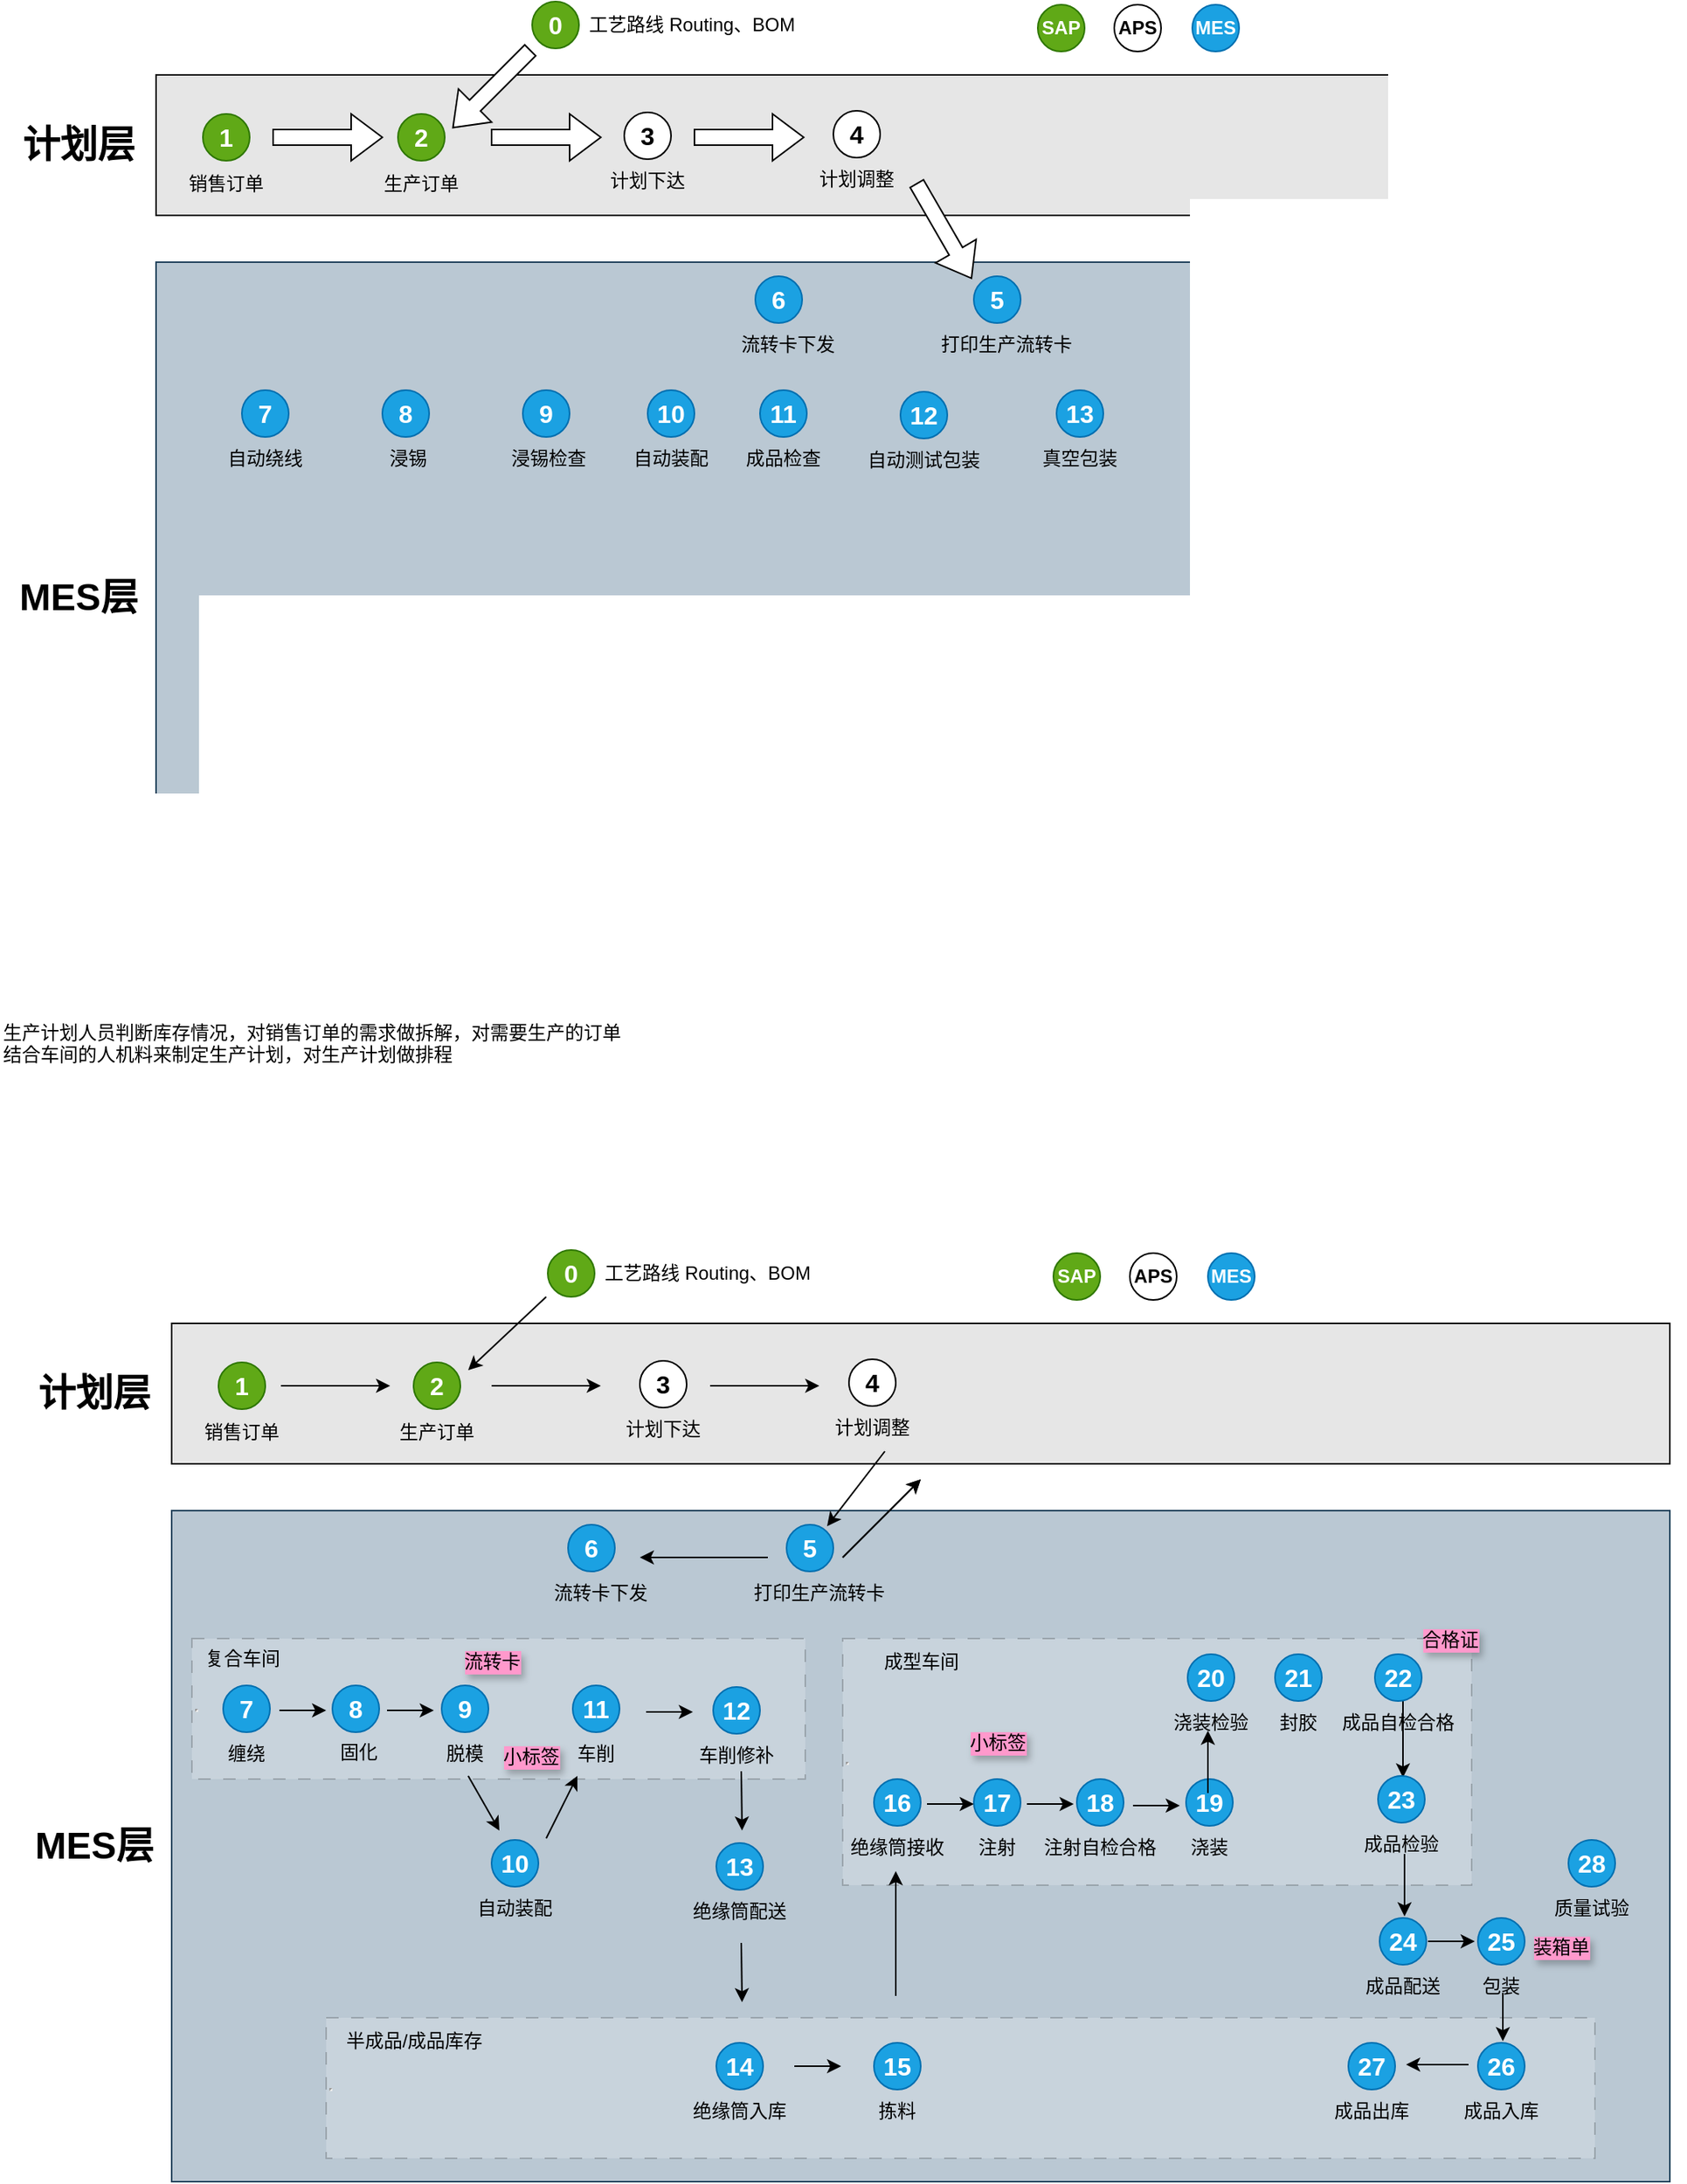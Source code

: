 <mxfile version="26.0.11">
  <diagram name="Page-1" id="ucZ1X2E32KYZGAjHwvgK">
    <mxGraphModel dx="1379" dy="825" grid="1" gridSize="10" guides="1" tooltips="1" connect="1" arrows="1" fold="1" page="1" pageScale="1" pageWidth="1200" pageHeight="1920" math="0" shadow="0">
      <root>
        <mxCell id="0" />
        <mxCell id="1" parent="0" />
        <mxCell id="m7emvCVi8ajdkUQvUYZP-116" value="" style="rounded=0;whiteSpace=wrap;html=1;fillColor=#bac8d3;strokeColor=#23445d;" vertex="1" parent="1">
          <mxGeometry x="120" y="990" width="960" height="430" as="geometry" />
        </mxCell>
        <mxCell id="m7emvCVi8ajdkUQvUYZP-221" value="&lt;hr&gt;" style="rounded=0;whiteSpace=wrap;html=1;dashed=1;opacity=20;align=left;dashPattern=8 8;" vertex="1" parent="1">
          <mxGeometry x="219" y="1315" width="813" height="90" as="geometry" />
        </mxCell>
        <mxCell id="m7emvCVi8ajdkUQvUYZP-216" value="&lt;hr&gt;" style="rounded=0;whiteSpace=wrap;html=1;dashed=1;opacity=20;align=left;dashPattern=8 8;" vertex="1" parent="1">
          <mxGeometry x="550" y="1072" width="403" height="158" as="geometry" />
        </mxCell>
        <mxCell id="m7emvCVi8ajdkUQvUYZP-212" value="&lt;hr&gt;" style="rounded=0;whiteSpace=wrap;html=1;dashed=1;opacity=20;align=left;dashPattern=8 8;" vertex="1" parent="1">
          <mxGeometry x="133" y="1072" width="393" height="90" as="geometry" />
        </mxCell>
        <mxCell id="m7emvCVi8ajdkUQvUYZP-5" value="" style="rounded=0;whiteSpace=wrap;html=1;fillColor=#E6E6E6;" vertex="1" parent="1">
          <mxGeometry x="110" y="70" width="850" height="90" as="geometry" />
        </mxCell>
        <mxCell id="m7emvCVi8ajdkUQvUYZP-7" value="计划层" style="text;strokeColor=none;fillColor=none;html=1;fontSize=24;fontStyle=1;verticalAlign=middle;align=center;" vertex="1" parent="1">
          <mxGeometry x="10" y="95" width="100" height="40" as="geometry" />
        </mxCell>
        <mxCell id="m7emvCVi8ajdkUQvUYZP-14" value="" style="html=1;shadow=0;dashed=0;align=center;verticalAlign=middle;shape=mxgraph.arrows2.arrow;dy=0.67;dx=20;notch=0;" vertex="1" parent="1">
          <mxGeometry x="185" y="95" width="70" height="30" as="geometry" />
        </mxCell>
        <mxCell id="m7emvCVi8ajdkUQvUYZP-16" value="" style="group" vertex="1" connectable="0" parent="1">
          <mxGeometry x="125" y="95" width="60" height="60" as="geometry" />
        </mxCell>
        <mxCell id="m7emvCVi8ajdkUQvUYZP-9" value="1" style="ellipse;whiteSpace=wrap;html=1;aspect=fixed;rotation=0;strokeColor=#2D7600;gradientDirection=east;fillColor=#60a917;rounded=0;pointerEvents=0;fontFamily=Helvetica;fontSize=16;spacingTop=4;spacingBottom=4;spacingLeft=4;spacingRight=4;points=[];fontStyle=1;snapToPoint=0;fontColor=#ffffff;" vertex="1" parent="m7emvCVi8ajdkUQvUYZP-16">
          <mxGeometry x="15" width="30" height="30" as="geometry" />
        </mxCell>
        <mxCell id="m7emvCVi8ajdkUQvUYZP-15" value="销售订单" style="text;html=1;align=center;verticalAlign=middle;whiteSpace=wrap;rounded=0;" vertex="1" parent="m7emvCVi8ajdkUQvUYZP-16">
          <mxGeometry y="30" width="60" height="30" as="geometry" />
        </mxCell>
        <mxCell id="m7emvCVi8ajdkUQvUYZP-17" value="" style="group" vertex="1" connectable="0" parent="1">
          <mxGeometry x="250" y="95" width="60" height="60" as="geometry" />
        </mxCell>
        <mxCell id="m7emvCVi8ajdkUQvUYZP-18" value="2" style="ellipse;whiteSpace=wrap;html=1;aspect=fixed;rotation=0;strokeColor=#2D7600;gradientDirection=east;fillColor=#60a917;rounded=0;pointerEvents=0;fontFamily=Helvetica;fontSize=16;spacingTop=4;spacingBottom=4;spacingLeft=4;spacingRight=4;points=[];fontStyle=1;snapToPoint=0;fontColor=#ffffff;" vertex="1" parent="m7emvCVi8ajdkUQvUYZP-17">
          <mxGeometry x="15" width="30" height="30" as="geometry" />
        </mxCell>
        <mxCell id="m7emvCVi8ajdkUQvUYZP-19" value="生产订单" style="text;html=1;align=center;verticalAlign=middle;whiteSpace=wrap;rounded=0;" vertex="1" parent="m7emvCVi8ajdkUQvUYZP-17">
          <mxGeometry y="30" width="60" height="30" as="geometry" />
        </mxCell>
        <mxCell id="m7emvCVi8ajdkUQvUYZP-21" value="" style="group" vertex="1" connectable="0" parent="1">
          <mxGeometry x="336" y="23" width="190" height="60" as="geometry" />
        </mxCell>
        <mxCell id="m7emvCVi8ajdkUQvUYZP-22" value="0" style="ellipse;whiteSpace=wrap;html=1;aspect=fixed;rotation=0;strokeColor=#2D7600;gradientDirection=east;fillColor=#60a917;rounded=0;pointerEvents=0;fontFamily=Helvetica;fontSize=16;spacingTop=4;spacingBottom=4;spacingLeft=4;spacingRight=4;points=[];fontStyle=1;snapToPoint=0;fontColor=#ffffff;" vertex="1" parent="m7emvCVi8ajdkUQvUYZP-21">
          <mxGeometry x="15" width="30" height="30" as="geometry" />
        </mxCell>
        <mxCell id="m7emvCVi8ajdkUQvUYZP-23" value="工艺路线&amp;nbsp;Routing、BOM" style="text;html=1;align=center;verticalAlign=middle;whiteSpace=wrap;rounded=0;" vertex="1" parent="m7emvCVi8ajdkUQvUYZP-21">
          <mxGeometry x="45" width="145" height="30" as="geometry" />
        </mxCell>
        <mxCell id="m7emvCVi8ajdkUQvUYZP-24" value="" style="html=1;shadow=0;dashed=0;align=center;verticalAlign=middle;shape=mxgraph.arrows2.arrow;dy=0.67;dx=20;notch=0;rotation=-225;" vertex="1" parent="1">
          <mxGeometry x="290" y="64" width="70" height="30" as="geometry" />
        </mxCell>
        <mxCell id="m7emvCVi8ajdkUQvUYZP-25" value="" style="html=1;shadow=0;dashed=0;align=center;verticalAlign=middle;shape=mxgraph.arrows2.arrow;dy=0.67;dx=20;notch=0;" vertex="1" parent="1">
          <mxGeometry x="325" y="95" width="70" height="30" as="geometry" />
        </mxCell>
        <mxCell id="m7emvCVi8ajdkUQvUYZP-30" value="SAP" style="ellipse;whiteSpace=wrap;html=1;aspect=fixed;rotation=0;strokeColor=#2D7600;gradientDirection=east;fillColor=#60a917;rounded=0;pointerEvents=0;fontFamily=Helvetica;fontSize=12;spacingTop=4;spacingBottom=4;spacingLeft=4;spacingRight=4;points=[];fontStyle=1;snapToPoint=0;fontColor=#ffffff;" vertex="1" parent="1">
          <mxGeometry x="675" y="25" width="30" height="30" as="geometry" />
        </mxCell>
        <mxCell id="m7emvCVi8ajdkUQvUYZP-33" value="" style="html=1;shadow=0;dashed=0;align=center;verticalAlign=middle;shape=mxgraph.arrows2.arrow;dy=0.67;dx=20;notch=0;" vertex="1" parent="1">
          <mxGeometry x="455" y="95" width="70" height="30" as="geometry" />
        </mxCell>
        <mxCell id="m7emvCVi8ajdkUQvUYZP-36" value="" style="group" vertex="1" connectable="0" parent="1">
          <mxGeometry x="395" y="93" width="62" height="60" as="geometry" />
        </mxCell>
        <mxCell id="m7emvCVi8ajdkUQvUYZP-26" value="" style="group" vertex="1" connectable="0" parent="m7emvCVi8ajdkUQvUYZP-36">
          <mxGeometry width="62" height="60" as="geometry" />
        </mxCell>
        <mxCell id="m7emvCVi8ajdkUQvUYZP-28" value="计划下达" style="text;html=1;align=center;verticalAlign=middle;whiteSpace=wrap;rounded=0;" vertex="1" parent="m7emvCVi8ajdkUQvUYZP-26">
          <mxGeometry y="30" width="60" height="30" as="geometry" />
        </mxCell>
        <mxCell id="m7emvCVi8ajdkUQvUYZP-27" value="3" style="ellipse;whiteSpace=wrap;html=1;aspect=fixed;rotation=0;gradientDirection=east;rounded=0;pointerEvents=0;fontFamily=Helvetica;fontSize=16;spacingTop=4;spacingBottom=4;spacingLeft=4;spacingRight=4;points=[];fontStyle=1;snapToPoint=0;" vertex="1" parent="m7emvCVi8ajdkUQvUYZP-36">
          <mxGeometry x="15" y="1" width="30" height="30" as="geometry" />
        </mxCell>
        <mxCell id="m7emvCVi8ajdkUQvUYZP-37" value="" style="group" vertex="1" connectable="0" parent="1">
          <mxGeometry x="529" y="92" width="62" height="60" as="geometry" />
        </mxCell>
        <mxCell id="m7emvCVi8ajdkUQvUYZP-38" value="" style="group" vertex="1" connectable="0" parent="m7emvCVi8ajdkUQvUYZP-37">
          <mxGeometry width="62" height="60" as="geometry" />
        </mxCell>
        <mxCell id="m7emvCVi8ajdkUQvUYZP-39" value="计划调整" style="text;html=1;align=center;verticalAlign=middle;whiteSpace=wrap;rounded=0;" vertex="1" parent="m7emvCVi8ajdkUQvUYZP-38">
          <mxGeometry y="30" width="60" height="30" as="geometry" />
        </mxCell>
        <mxCell id="m7emvCVi8ajdkUQvUYZP-40" value="4" style="ellipse;whiteSpace=wrap;html=1;aspect=fixed;rotation=0;gradientDirection=east;rounded=0;pointerEvents=0;fontFamily=Helvetica;fontSize=16;spacingTop=4;spacingBottom=4;spacingLeft=4;spacingRight=4;points=[];fontStyle=1;snapToPoint=0;" vertex="1" parent="m7emvCVi8ajdkUQvUYZP-37">
          <mxGeometry x="15" y="1" width="30" height="30" as="geometry" />
        </mxCell>
        <mxCell id="m7emvCVi8ajdkUQvUYZP-41" value="APS" style="ellipse;whiteSpace=wrap;html=1;aspect=fixed;rotation=0;gradientDirection=east;rounded=0;pointerEvents=0;fontFamily=Helvetica;fontSize=12;spacingTop=4;spacingBottom=4;spacingLeft=4;spacingRight=4;points=[];fontStyle=1;snapToPoint=0;" vertex="1" parent="1">
          <mxGeometry x="724" y="25" width="30" height="30" as="geometry" />
        </mxCell>
        <mxCell id="m7emvCVi8ajdkUQvUYZP-42" value="" style="rounded=0;whiteSpace=wrap;html=1;fillColor=#bac8d3;strokeColor=#23445d;" vertex="1" parent="1">
          <mxGeometry x="110" y="190" width="850" height="430" as="geometry" />
        </mxCell>
        <mxCell id="m7emvCVi8ajdkUQvUYZP-43" value="MES层" style="text;strokeColor=none;fillColor=none;html=1;fontSize=24;fontStyle=1;verticalAlign=middle;align=center;" vertex="1" parent="1">
          <mxGeometry x="10" y="385" width="100" height="40" as="geometry" />
        </mxCell>
        <mxCell id="m7emvCVi8ajdkUQvUYZP-44" value="" style="group" vertex="1" connectable="0" parent="1">
          <mxGeometry x="619" y="198" width="90" height="60" as="geometry" />
        </mxCell>
        <mxCell id="m7emvCVi8ajdkUQvUYZP-45" value="" style="group" vertex="1" connectable="0" parent="m7emvCVi8ajdkUQvUYZP-44">
          <mxGeometry width="90" height="60" as="geometry" />
        </mxCell>
        <mxCell id="m7emvCVi8ajdkUQvUYZP-46" value="打印生产流转卡" style="text;html=1;align=center;verticalAlign=middle;whiteSpace=wrap;rounded=0;" vertex="1" parent="m7emvCVi8ajdkUQvUYZP-45">
          <mxGeometry x="-9" y="30" width="90" height="30" as="geometry" />
        </mxCell>
        <mxCell id="m7emvCVi8ajdkUQvUYZP-47" value="5" style="ellipse;whiteSpace=wrap;html=1;aspect=fixed;rotation=0;gradientDirection=east;rounded=0;pointerEvents=0;fontFamily=Helvetica;fontSize=16;spacingTop=4;spacingBottom=4;spacingLeft=4;spacingRight=4;points=[];fontStyle=1;snapToPoint=0;fillColor=#1ba1e2;fontColor=#ffffff;strokeColor=#006EAF;" vertex="1" parent="m7emvCVi8ajdkUQvUYZP-44">
          <mxGeometry x="15" y="1" width="30" height="30" as="geometry" />
        </mxCell>
        <mxCell id="m7emvCVi8ajdkUQvUYZP-48" value="MES" style="ellipse;whiteSpace=wrap;html=1;aspect=fixed;rotation=0;gradientDirection=east;rounded=0;pointerEvents=0;fontFamily=Helvetica;fontSize=12;spacingTop=4;spacingBottom=4;spacingLeft=4;spacingRight=4;points=[];fontStyle=1;snapToPoint=0;fillColor=#1ba1e2;fontColor=#ffffff;strokeColor=#006EAF;" vertex="1" parent="1">
          <mxGeometry x="774" y="25" width="30" height="30" as="geometry" />
        </mxCell>
        <mxCell id="m7emvCVi8ajdkUQvUYZP-49" value="" style="html=1;shadow=0;dashed=0;align=center;verticalAlign=middle;shape=mxgraph.arrows2.arrow;dy=0.67;dx=20;notch=0;rotation=60;" vertex="1" parent="1">
          <mxGeometry x="580" y="155" width="70" height="30" as="geometry" />
        </mxCell>
        <mxCell id="m7emvCVi8ajdkUQvUYZP-53" value="生产计划人员判断库存情况，对销售订单的需求做拆解，对需要生产的订单&#xa;结合车间的人机料来制定生产计划，对生产计划做排程" style="text;whiteSpace=wrap;" vertex="1" parent="1">
          <mxGeometry x="10" y="670" width="430" height="40" as="geometry" />
        </mxCell>
        <mxCell id="m7emvCVi8ajdkUQvUYZP-54" value="" style="group" vertex="1" connectable="0" parent="1">
          <mxGeometry x="479" y="198" width="90" height="60" as="geometry" />
        </mxCell>
        <mxCell id="m7emvCVi8ajdkUQvUYZP-55" value="" style="group" vertex="1" connectable="0" parent="m7emvCVi8ajdkUQvUYZP-54">
          <mxGeometry width="90" height="60" as="geometry" />
        </mxCell>
        <mxCell id="m7emvCVi8ajdkUQvUYZP-56" value="流转卡下发" style="text;html=1;align=center;verticalAlign=middle;whiteSpace=wrap;rounded=0;" vertex="1" parent="m7emvCVi8ajdkUQvUYZP-55">
          <mxGeometry x="-9" y="30" width="90" height="30" as="geometry" />
        </mxCell>
        <mxCell id="m7emvCVi8ajdkUQvUYZP-57" value="6" style="ellipse;whiteSpace=wrap;html=1;aspect=fixed;rotation=0;gradientDirection=east;rounded=0;pointerEvents=0;fontFamily=Helvetica;fontSize=16;spacingTop=4;spacingBottom=4;spacingLeft=4;spacingRight=4;points=[];fontStyle=1;snapToPoint=0;fillColor=#1ba1e2;fontColor=#ffffff;strokeColor=#006EAF;" vertex="1" parent="m7emvCVi8ajdkUQvUYZP-54">
          <mxGeometry x="15" y="1" width="30" height="30" as="geometry" />
        </mxCell>
        <mxCell id="m7emvCVi8ajdkUQvUYZP-63" value="" style="group" vertex="1" connectable="0" parent="1">
          <mxGeometry x="150" y="271" width="90" height="60" as="geometry" />
        </mxCell>
        <mxCell id="m7emvCVi8ajdkUQvUYZP-64" value="" style="group" vertex="1" connectable="0" parent="m7emvCVi8ajdkUQvUYZP-63">
          <mxGeometry width="90" height="60" as="geometry" />
        </mxCell>
        <mxCell id="m7emvCVi8ajdkUQvUYZP-65" value="自动绕线" style="text;html=1;align=center;verticalAlign=middle;whiteSpace=wrap;rounded=0;" vertex="1" parent="m7emvCVi8ajdkUQvUYZP-64">
          <mxGeometry x="-15" y="30" width="90" height="30" as="geometry" />
        </mxCell>
        <mxCell id="m7emvCVi8ajdkUQvUYZP-66" value="7" style="ellipse;whiteSpace=wrap;html=1;aspect=fixed;rotation=0;gradientDirection=east;rounded=0;pointerEvents=0;fontFamily=Helvetica;fontSize=16;spacingTop=4;spacingBottom=4;spacingLeft=4;spacingRight=4;points=[];fontStyle=1;snapToPoint=0;fillColor=#1ba1e2;fontColor=#ffffff;strokeColor=#006EAF;" vertex="1" parent="m7emvCVi8ajdkUQvUYZP-63">
          <mxGeometry x="15" y="1" width="30" height="30" as="geometry" />
        </mxCell>
        <mxCell id="m7emvCVi8ajdkUQvUYZP-67" value="" style="group" vertex="1" connectable="0" parent="1">
          <mxGeometry x="240" y="271" width="90" height="60" as="geometry" />
        </mxCell>
        <mxCell id="m7emvCVi8ajdkUQvUYZP-68" value="" style="group" vertex="1" connectable="0" parent="m7emvCVi8ajdkUQvUYZP-67">
          <mxGeometry width="90" height="60" as="geometry" />
        </mxCell>
        <mxCell id="m7emvCVi8ajdkUQvUYZP-69" value="&amp;nbsp;浸锡" style="text;html=1;align=center;verticalAlign=middle;whiteSpace=wrap;rounded=0;" vertex="1" parent="m7emvCVi8ajdkUQvUYZP-68">
          <mxGeometry x="-15" y="30" width="90" height="30" as="geometry" />
        </mxCell>
        <mxCell id="m7emvCVi8ajdkUQvUYZP-70" value="8" style="ellipse;whiteSpace=wrap;html=1;aspect=fixed;rotation=0;gradientDirection=east;rounded=0;pointerEvents=0;fontFamily=Helvetica;fontSize=16;spacingTop=4;spacingBottom=4;spacingLeft=4;spacingRight=4;points=[];fontStyle=1;snapToPoint=0;fillColor=#1ba1e2;fontColor=#ffffff;strokeColor=#006EAF;" vertex="1" parent="m7emvCVi8ajdkUQvUYZP-67">
          <mxGeometry x="15" y="1" width="30" height="30" as="geometry" />
        </mxCell>
        <mxCell id="m7emvCVi8ajdkUQvUYZP-71" value="" style="group" vertex="1" connectable="0" parent="1">
          <mxGeometry x="330" y="271" width="90" height="60" as="geometry" />
        </mxCell>
        <mxCell id="m7emvCVi8ajdkUQvUYZP-72" value="" style="group" vertex="1" connectable="0" parent="m7emvCVi8ajdkUQvUYZP-71">
          <mxGeometry width="90" height="60" as="geometry" />
        </mxCell>
        <mxCell id="m7emvCVi8ajdkUQvUYZP-73" value="&amp;nbsp;浸锡检查" style="text;html=1;align=center;verticalAlign=middle;whiteSpace=wrap;rounded=0;" vertex="1" parent="m7emvCVi8ajdkUQvUYZP-72">
          <mxGeometry x="-15" y="30" width="90" height="30" as="geometry" />
        </mxCell>
        <mxCell id="m7emvCVi8ajdkUQvUYZP-74" value="9" style="ellipse;whiteSpace=wrap;html=1;aspect=fixed;rotation=0;gradientDirection=east;rounded=0;pointerEvents=0;fontFamily=Helvetica;fontSize=16;spacingTop=4;spacingBottom=4;spacingLeft=4;spacingRight=4;points=[];fontStyle=1;snapToPoint=0;fillColor=#1ba1e2;fontColor=#ffffff;strokeColor=#006EAF;" vertex="1" parent="m7emvCVi8ajdkUQvUYZP-71">
          <mxGeometry x="15" y="1" width="30" height="30" as="geometry" />
        </mxCell>
        <mxCell id="m7emvCVi8ajdkUQvUYZP-75" value="" style="group" vertex="1" connectable="0" parent="1">
          <mxGeometry x="410" y="271" width="90" height="60" as="geometry" />
        </mxCell>
        <mxCell id="m7emvCVi8ajdkUQvUYZP-76" value="" style="group" vertex="1" connectable="0" parent="m7emvCVi8ajdkUQvUYZP-75">
          <mxGeometry width="90" height="60" as="geometry" />
        </mxCell>
        <mxCell id="m7emvCVi8ajdkUQvUYZP-77" value="自动装配" style="text;html=1;align=center;verticalAlign=middle;whiteSpace=wrap;rounded=0;" vertex="1" parent="m7emvCVi8ajdkUQvUYZP-76">
          <mxGeometry x="-15" y="30" width="90" height="30" as="geometry" />
        </mxCell>
        <mxCell id="m7emvCVi8ajdkUQvUYZP-78" value="10" style="ellipse;whiteSpace=wrap;html=1;aspect=fixed;rotation=0;gradientDirection=east;rounded=0;pointerEvents=0;fontFamily=Helvetica;fontSize=16;spacingTop=4;spacingBottom=4;spacingLeft=4;spacingRight=4;points=[];fontStyle=1;snapToPoint=0;fillColor=#1ba1e2;fontColor=#ffffff;strokeColor=#006EAF;" vertex="1" parent="m7emvCVi8ajdkUQvUYZP-75">
          <mxGeometry x="15" y="1" width="30" height="30" as="geometry" />
        </mxCell>
        <mxCell id="m7emvCVi8ajdkUQvUYZP-79" value="" style="group" vertex="1" connectable="0" parent="1">
          <mxGeometry x="482" y="271" width="90" height="60" as="geometry" />
        </mxCell>
        <mxCell id="m7emvCVi8ajdkUQvUYZP-80" value="" style="group" vertex="1" connectable="0" parent="m7emvCVi8ajdkUQvUYZP-79">
          <mxGeometry width="90" height="60" as="geometry" />
        </mxCell>
        <mxCell id="m7emvCVi8ajdkUQvUYZP-81" value="成品检查" style="text;html=1;align=center;verticalAlign=middle;whiteSpace=wrap;rounded=0;" vertex="1" parent="m7emvCVi8ajdkUQvUYZP-80">
          <mxGeometry x="-15" y="30" width="90" height="30" as="geometry" />
        </mxCell>
        <mxCell id="m7emvCVi8ajdkUQvUYZP-82" value="11" style="ellipse;whiteSpace=wrap;html=1;aspect=fixed;rotation=0;gradientDirection=east;rounded=0;pointerEvents=0;fontFamily=Helvetica;fontSize=16;spacingTop=4;spacingBottom=4;spacingLeft=4;spacingRight=4;points=[];fontStyle=1;snapToPoint=0;fillColor=#1ba1e2;fontColor=#ffffff;strokeColor=#006EAF;" vertex="1" parent="m7emvCVi8ajdkUQvUYZP-79">
          <mxGeometry x="15" y="1" width="30" height="30" as="geometry" />
        </mxCell>
        <mxCell id="m7emvCVi8ajdkUQvUYZP-83" value="" style="group" vertex="1" connectable="0" parent="1">
          <mxGeometry x="572" y="272" width="90" height="60" as="geometry" />
        </mxCell>
        <mxCell id="m7emvCVi8ajdkUQvUYZP-84" value="" style="group" vertex="1" connectable="0" parent="m7emvCVi8ajdkUQvUYZP-83">
          <mxGeometry width="90" height="60" as="geometry" />
        </mxCell>
        <mxCell id="m7emvCVi8ajdkUQvUYZP-85" value="自动测试包装" style="text;html=1;align=center;verticalAlign=middle;whiteSpace=wrap;rounded=0;" vertex="1" parent="m7emvCVi8ajdkUQvUYZP-84">
          <mxGeometry x="-15" y="30" width="90" height="30" as="geometry" />
        </mxCell>
        <mxCell id="m7emvCVi8ajdkUQvUYZP-86" value="12" style="ellipse;whiteSpace=wrap;html=1;aspect=fixed;rotation=0;gradientDirection=east;rounded=0;pointerEvents=0;fontFamily=Helvetica;fontSize=16;spacingTop=4;spacingBottom=4;spacingLeft=4;spacingRight=4;points=[];fontStyle=1;snapToPoint=0;fillColor=#1ba1e2;fontColor=#ffffff;strokeColor=#006EAF;" vertex="1" parent="m7emvCVi8ajdkUQvUYZP-83">
          <mxGeometry x="15" y="1" width="30" height="30" as="geometry" />
        </mxCell>
        <mxCell id="m7emvCVi8ajdkUQvUYZP-87" value="" style="group" vertex="1" connectable="0" parent="1">
          <mxGeometry x="672" y="271" width="90" height="60" as="geometry" />
        </mxCell>
        <mxCell id="m7emvCVi8ajdkUQvUYZP-88" value="" style="group" vertex="1" connectable="0" parent="m7emvCVi8ajdkUQvUYZP-87">
          <mxGeometry width="90" height="60" as="geometry" />
        </mxCell>
        <mxCell id="m7emvCVi8ajdkUQvUYZP-89" value="真空包装" style="text;html=1;align=center;verticalAlign=middle;whiteSpace=wrap;rounded=0;" vertex="1" parent="m7emvCVi8ajdkUQvUYZP-88">
          <mxGeometry x="-15" y="30" width="90" height="30" as="geometry" />
        </mxCell>
        <mxCell id="m7emvCVi8ajdkUQvUYZP-90" value="13" style="ellipse;whiteSpace=wrap;html=1;aspect=fixed;rotation=0;gradientDirection=east;rounded=0;pointerEvents=0;fontFamily=Helvetica;fontSize=16;spacingTop=4;spacingBottom=4;spacingLeft=4;spacingRight=4;points=[];fontStyle=1;snapToPoint=0;fillColor=#1ba1e2;fontColor=#ffffff;strokeColor=#006EAF;" vertex="1" parent="m7emvCVi8ajdkUQvUYZP-87">
          <mxGeometry x="15" y="1" width="30" height="30" as="geometry" />
        </mxCell>
        <mxCell id="m7emvCVi8ajdkUQvUYZP-91" value="" style="rounded=0;whiteSpace=wrap;html=1;fillColor=#E6E6E6;" vertex="1" parent="1">
          <mxGeometry x="120" y="870" width="960" height="90" as="geometry" />
        </mxCell>
        <mxCell id="m7emvCVi8ajdkUQvUYZP-92" value="计划层" style="text;strokeColor=none;fillColor=none;html=1;fontSize=24;fontStyle=1;verticalAlign=middle;align=center;" vertex="1" parent="1">
          <mxGeometry x="20" y="895" width="100" height="40" as="geometry" />
        </mxCell>
        <mxCell id="m7emvCVi8ajdkUQvUYZP-94" value="" style="group" vertex="1" connectable="0" parent="1">
          <mxGeometry x="135" y="895" width="60" height="60" as="geometry" />
        </mxCell>
        <mxCell id="m7emvCVi8ajdkUQvUYZP-95" value="1" style="ellipse;whiteSpace=wrap;html=1;aspect=fixed;rotation=0;strokeColor=#2D7600;gradientDirection=east;fillColor=#60a917;rounded=0;pointerEvents=0;fontFamily=Helvetica;fontSize=16;spacingTop=4;spacingBottom=4;spacingLeft=4;spacingRight=4;points=[];fontStyle=1;snapToPoint=0;fontColor=#ffffff;" vertex="1" parent="m7emvCVi8ajdkUQvUYZP-94">
          <mxGeometry x="15" width="30" height="30" as="geometry" />
        </mxCell>
        <mxCell id="m7emvCVi8ajdkUQvUYZP-96" value="销售订单" style="text;html=1;align=center;verticalAlign=middle;whiteSpace=wrap;rounded=0;" vertex="1" parent="m7emvCVi8ajdkUQvUYZP-94">
          <mxGeometry y="30" width="60" height="30" as="geometry" />
        </mxCell>
        <mxCell id="m7emvCVi8ajdkUQvUYZP-97" value="" style="group" vertex="1" connectable="0" parent="1">
          <mxGeometry x="260" y="895" width="60" height="60" as="geometry" />
        </mxCell>
        <mxCell id="m7emvCVi8ajdkUQvUYZP-98" value="2" style="ellipse;whiteSpace=wrap;html=1;aspect=fixed;rotation=0;strokeColor=#2D7600;gradientDirection=east;fillColor=#60a917;rounded=0;pointerEvents=0;fontFamily=Helvetica;fontSize=16;spacingTop=4;spacingBottom=4;spacingLeft=4;spacingRight=4;points=[];fontStyle=1;snapToPoint=0;fontColor=#ffffff;" vertex="1" parent="m7emvCVi8ajdkUQvUYZP-97">
          <mxGeometry x="15" width="30" height="30" as="geometry" />
        </mxCell>
        <mxCell id="m7emvCVi8ajdkUQvUYZP-99" value="生产订单" style="text;html=1;align=center;verticalAlign=middle;whiteSpace=wrap;rounded=0;" vertex="1" parent="m7emvCVi8ajdkUQvUYZP-97">
          <mxGeometry y="30" width="60" height="30" as="geometry" />
        </mxCell>
        <mxCell id="m7emvCVi8ajdkUQvUYZP-100" value="" style="group" vertex="1" connectable="0" parent="1">
          <mxGeometry x="346" y="823" width="190" height="60" as="geometry" />
        </mxCell>
        <mxCell id="m7emvCVi8ajdkUQvUYZP-101" value="0" style="ellipse;whiteSpace=wrap;html=1;aspect=fixed;rotation=0;strokeColor=#2D7600;gradientDirection=east;fillColor=#60a917;rounded=0;pointerEvents=0;fontFamily=Helvetica;fontSize=16;spacingTop=4;spacingBottom=4;spacingLeft=4;spacingRight=4;points=[];fontStyle=1;snapToPoint=0;fontColor=#ffffff;" vertex="1" parent="m7emvCVi8ajdkUQvUYZP-100">
          <mxGeometry x="15" width="30" height="30" as="geometry" />
        </mxCell>
        <mxCell id="m7emvCVi8ajdkUQvUYZP-102" value="工艺路线&amp;nbsp;Routing、BOM" style="text;html=1;align=center;verticalAlign=middle;whiteSpace=wrap;rounded=0;" vertex="1" parent="m7emvCVi8ajdkUQvUYZP-100">
          <mxGeometry x="45" width="145" height="30" as="geometry" />
        </mxCell>
        <mxCell id="m7emvCVi8ajdkUQvUYZP-231" value="" style="endArrow=classic;html=1;rounded=0;" edge="1" parent="m7emvCVi8ajdkUQvUYZP-100">
          <mxGeometry width="50" height="50" relative="1" as="geometry">
            <mxPoint x="14" y="30" as="sourcePoint" />
            <mxPoint x="-36" y="77" as="targetPoint" />
          </mxGeometry>
        </mxCell>
        <mxCell id="m7emvCVi8ajdkUQvUYZP-105" value="SAP" style="ellipse;whiteSpace=wrap;html=1;aspect=fixed;rotation=0;strokeColor=#2D7600;gradientDirection=east;fillColor=#60a917;rounded=0;pointerEvents=0;fontFamily=Helvetica;fontSize=12;spacingTop=4;spacingBottom=4;spacingLeft=4;spacingRight=4;points=[];fontStyle=1;snapToPoint=0;fontColor=#ffffff;" vertex="1" parent="1">
          <mxGeometry x="685" y="825" width="30" height="30" as="geometry" />
        </mxCell>
        <mxCell id="m7emvCVi8ajdkUQvUYZP-107" value="" style="group" vertex="1" connectable="0" parent="1">
          <mxGeometry x="405" y="893" width="62" height="60" as="geometry" />
        </mxCell>
        <mxCell id="m7emvCVi8ajdkUQvUYZP-108" value="" style="group" vertex="1" connectable="0" parent="m7emvCVi8ajdkUQvUYZP-107">
          <mxGeometry width="62" height="60" as="geometry" />
        </mxCell>
        <mxCell id="m7emvCVi8ajdkUQvUYZP-109" value="计划下达" style="text;html=1;align=center;verticalAlign=middle;whiteSpace=wrap;rounded=0;" vertex="1" parent="m7emvCVi8ajdkUQvUYZP-108">
          <mxGeometry y="30" width="60" height="30" as="geometry" />
        </mxCell>
        <mxCell id="m7emvCVi8ajdkUQvUYZP-110" value="3" style="ellipse;whiteSpace=wrap;html=1;aspect=fixed;rotation=0;gradientDirection=east;rounded=0;pointerEvents=0;fontFamily=Helvetica;fontSize=16;spacingTop=4;spacingBottom=4;spacingLeft=4;spacingRight=4;points=[];fontStyle=1;snapToPoint=0;" vertex="1" parent="m7emvCVi8ajdkUQvUYZP-107">
          <mxGeometry x="15" y="1" width="30" height="30" as="geometry" />
        </mxCell>
        <mxCell id="m7emvCVi8ajdkUQvUYZP-111" value="" style="group" vertex="1" connectable="0" parent="1">
          <mxGeometry x="539" y="892" width="62" height="60" as="geometry" />
        </mxCell>
        <mxCell id="m7emvCVi8ajdkUQvUYZP-112" value="" style="group" vertex="1" connectable="0" parent="m7emvCVi8ajdkUQvUYZP-111">
          <mxGeometry width="62" height="60" as="geometry" />
        </mxCell>
        <mxCell id="m7emvCVi8ajdkUQvUYZP-113" value="计划调整" style="text;html=1;align=center;verticalAlign=middle;whiteSpace=wrap;rounded=0;" vertex="1" parent="m7emvCVi8ajdkUQvUYZP-112">
          <mxGeometry y="30" width="60" height="30" as="geometry" />
        </mxCell>
        <mxCell id="m7emvCVi8ajdkUQvUYZP-114" value="4" style="ellipse;whiteSpace=wrap;html=1;aspect=fixed;rotation=0;gradientDirection=east;rounded=0;pointerEvents=0;fontFamily=Helvetica;fontSize=16;spacingTop=4;spacingBottom=4;spacingLeft=4;spacingRight=4;points=[];fontStyle=1;snapToPoint=0;" vertex="1" parent="m7emvCVi8ajdkUQvUYZP-111">
          <mxGeometry x="15" y="1" width="30" height="30" as="geometry" />
        </mxCell>
        <mxCell id="m7emvCVi8ajdkUQvUYZP-115" value="APS" style="ellipse;whiteSpace=wrap;html=1;aspect=fixed;rotation=0;gradientDirection=east;rounded=0;pointerEvents=0;fontFamily=Helvetica;fontSize=12;spacingTop=4;spacingBottom=4;spacingLeft=4;spacingRight=4;points=[];fontStyle=1;snapToPoint=0;" vertex="1" parent="1">
          <mxGeometry x="734" y="825" width="30" height="30" as="geometry" />
        </mxCell>
        <mxCell id="m7emvCVi8ajdkUQvUYZP-117" value="MES层" style="text;strokeColor=none;fillColor=none;html=1;fontSize=24;fontStyle=1;verticalAlign=middle;align=center;" vertex="1" parent="1">
          <mxGeometry x="20" y="1185" width="100" height="40" as="geometry" />
        </mxCell>
        <mxCell id="m7emvCVi8ajdkUQvUYZP-118" value="" style="group" vertex="1" connectable="0" parent="1">
          <mxGeometry x="499" y="998" width="111" height="60" as="geometry" />
        </mxCell>
        <mxCell id="m7emvCVi8ajdkUQvUYZP-119" value="" style="group" vertex="1" connectable="0" parent="m7emvCVi8ajdkUQvUYZP-118">
          <mxGeometry width="111" height="60" as="geometry" />
        </mxCell>
        <mxCell id="m7emvCVi8ajdkUQvUYZP-120" value="打印生产流转卡" style="text;html=1;align=center;verticalAlign=middle;whiteSpace=wrap;rounded=0;" vertex="1" parent="m7emvCVi8ajdkUQvUYZP-119">
          <mxGeometry x="-9" y="30" width="90" height="30" as="geometry" />
        </mxCell>
        <mxCell id="m7emvCVi8ajdkUQvUYZP-121" value="5" style="ellipse;whiteSpace=wrap;html=1;aspect=fixed;rotation=0;gradientDirection=east;rounded=0;pointerEvents=0;fontFamily=Helvetica;fontSize=16;spacingTop=4;spacingBottom=4;spacingLeft=4;spacingRight=4;points=[];fontStyle=1;snapToPoint=0;fillColor=#1ba1e2;fontColor=#ffffff;strokeColor=#006EAF;" vertex="1" parent="m7emvCVi8ajdkUQvUYZP-118">
          <mxGeometry x="15" y="1" width="30" height="30" as="geometry" />
        </mxCell>
        <mxCell id="m7emvCVi8ajdkUQvUYZP-122" value="MES" style="ellipse;whiteSpace=wrap;html=1;aspect=fixed;rotation=0;gradientDirection=east;rounded=0;pointerEvents=0;fontFamily=Helvetica;fontSize=12;spacingTop=4;spacingBottom=4;spacingLeft=4;spacingRight=4;points=[];fontStyle=1;snapToPoint=0;fillColor=#1ba1e2;fontColor=#ffffff;strokeColor=#006EAF;" vertex="1" parent="1">
          <mxGeometry x="784" y="825" width="30" height="30" as="geometry" />
        </mxCell>
        <mxCell id="m7emvCVi8ajdkUQvUYZP-124" value="" style="group" vertex="1" connectable="0" parent="1">
          <mxGeometry x="359" y="998" width="90" height="60" as="geometry" />
        </mxCell>
        <mxCell id="m7emvCVi8ajdkUQvUYZP-125" value="" style="group" vertex="1" connectable="0" parent="m7emvCVi8ajdkUQvUYZP-124">
          <mxGeometry width="90" height="60" as="geometry" />
        </mxCell>
        <mxCell id="m7emvCVi8ajdkUQvUYZP-126" value="流转卡下发" style="text;html=1;align=center;verticalAlign=middle;whiteSpace=wrap;rounded=0;" vertex="1" parent="m7emvCVi8ajdkUQvUYZP-125">
          <mxGeometry x="-9" y="30" width="90" height="30" as="geometry" />
        </mxCell>
        <mxCell id="m7emvCVi8ajdkUQvUYZP-127" value="6" style="ellipse;whiteSpace=wrap;html=1;aspect=fixed;rotation=0;gradientDirection=east;rounded=0;pointerEvents=0;fontFamily=Helvetica;fontSize=16;spacingTop=4;spacingBottom=4;spacingLeft=4;spacingRight=4;points=[];fontStyle=1;snapToPoint=0;fillColor=#1ba1e2;fontColor=#ffffff;strokeColor=#006EAF;" vertex="1" parent="m7emvCVi8ajdkUQvUYZP-124">
          <mxGeometry x="15" y="1" width="30" height="30" as="geometry" />
        </mxCell>
        <mxCell id="m7emvCVi8ajdkUQvUYZP-128" value="" style="group" vertex="1" connectable="0" parent="1">
          <mxGeometry x="138" y="1101" width="90" height="60" as="geometry" />
        </mxCell>
        <mxCell id="m7emvCVi8ajdkUQvUYZP-129" value="" style="group" vertex="1" connectable="0" parent="m7emvCVi8ajdkUQvUYZP-128">
          <mxGeometry width="90" height="60" as="geometry" />
        </mxCell>
        <mxCell id="m7emvCVi8ajdkUQvUYZP-130" value="缠绕" style="text;html=1;align=center;verticalAlign=middle;whiteSpace=wrap;rounded=0;" vertex="1" parent="m7emvCVi8ajdkUQvUYZP-129">
          <mxGeometry x="-15" y="30" width="90" height="30" as="geometry" />
        </mxCell>
        <mxCell id="m7emvCVi8ajdkUQvUYZP-131" value="7" style="ellipse;whiteSpace=wrap;html=1;aspect=fixed;rotation=0;gradientDirection=east;rounded=0;pointerEvents=0;fontFamily=Helvetica;fontSize=16;spacingTop=4;spacingBottom=4;spacingLeft=4;spacingRight=4;points=[];fontStyle=1;snapToPoint=0;fillColor=#1ba1e2;fontColor=#ffffff;strokeColor=#006EAF;" vertex="1" parent="m7emvCVi8ajdkUQvUYZP-128">
          <mxGeometry x="15" y="1" width="30" height="30" as="geometry" />
        </mxCell>
        <mxCell id="m7emvCVi8ajdkUQvUYZP-132" value="" style="group" vertex="1" connectable="0" parent="1">
          <mxGeometry x="208" y="1101" width="320" height="75" as="geometry" />
        </mxCell>
        <mxCell id="m7emvCVi8ajdkUQvUYZP-135" value="8" style="ellipse;whiteSpace=wrap;html=1;aspect=fixed;rotation=0;gradientDirection=east;rounded=0;pointerEvents=0;fontFamily=Helvetica;fontSize=16;spacingTop=4;spacingBottom=4;spacingLeft=4;spacingRight=4;points=[];fontStyle=1;snapToPoint=0;fillColor=#1ba1e2;fontColor=#ffffff;strokeColor=#006EAF;" vertex="1" parent="m7emvCVi8ajdkUQvUYZP-132">
          <mxGeometry x="15" y="1" width="30" height="30" as="geometry" />
        </mxCell>
        <mxCell id="m7emvCVi8ajdkUQvUYZP-136" value="" style="group" vertex="1" connectable="0" parent="1">
          <mxGeometry x="278" y="1101" width="90" height="60" as="geometry" />
        </mxCell>
        <mxCell id="m7emvCVi8ajdkUQvUYZP-137" value="" style="group" vertex="1" connectable="0" parent="m7emvCVi8ajdkUQvUYZP-136">
          <mxGeometry width="90" height="60" as="geometry" />
        </mxCell>
        <mxCell id="m7emvCVi8ajdkUQvUYZP-138" value="脱模" style="text;html=1;align=center;verticalAlign=middle;whiteSpace=wrap;rounded=0;" vertex="1" parent="m7emvCVi8ajdkUQvUYZP-137">
          <mxGeometry x="-15" y="30" width="90" height="30" as="geometry" />
        </mxCell>
        <mxCell id="m7emvCVi8ajdkUQvUYZP-139" value="9" style="ellipse;whiteSpace=wrap;html=1;aspect=fixed;rotation=0;gradientDirection=east;rounded=0;pointerEvents=0;fontFamily=Helvetica;fontSize=16;spacingTop=4;spacingBottom=4;spacingLeft=4;spacingRight=4;points=[];fontStyle=1;snapToPoint=0;fillColor=#1ba1e2;fontColor=#ffffff;strokeColor=#006EAF;" vertex="1" parent="m7emvCVi8ajdkUQvUYZP-136">
          <mxGeometry x="15" y="1" width="30" height="30" as="geometry" />
        </mxCell>
        <mxCell id="m7emvCVi8ajdkUQvUYZP-140" value="" style="group" vertex="1" connectable="0" parent="1">
          <mxGeometry x="310" y="1200" width="90" height="60" as="geometry" />
        </mxCell>
        <mxCell id="m7emvCVi8ajdkUQvUYZP-141" value="" style="group" vertex="1" connectable="0" parent="m7emvCVi8ajdkUQvUYZP-140">
          <mxGeometry width="90" height="60" as="geometry" />
        </mxCell>
        <mxCell id="m7emvCVi8ajdkUQvUYZP-142" value="自动装配" style="text;html=1;align=center;verticalAlign=middle;whiteSpace=wrap;rounded=0;" vertex="1" parent="m7emvCVi8ajdkUQvUYZP-141">
          <mxGeometry x="-15" y="30" width="90" height="30" as="geometry" />
        </mxCell>
        <mxCell id="m7emvCVi8ajdkUQvUYZP-143" value="10" style="ellipse;whiteSpace=wrap;html=1;aspect=fixed;rotation=0;gradientDirection=east;rounded=0;pointerEvents=0;fontFamily=Helvetica;fontSize=16;spacingTop=4;spacingBottom=4;spacingLeft=4;spacingRight=4;points=[];fontStyle=1;snapToPoint=0;fillColor=#1ba1e2;fontColor=#ffffff;strokeColor=#006EAF;" vertex="1" parent="m7emvCVi8ajdkUQvUYZP-140">
          <mxGeometry x="15" y="1" width="30" height="30" as="geometry" />
        </mxCell>
        <mxCell id="m7emvCVi8ajdkUQvUYZP-144" value="" style="group" vertex="1" connectable="0" parent="1">
          <mxGeometry x="362" y="1101" width="90" height="60" as="geometry" />
        </mxCell>
        <mxCell id="m7emvCVi8ajdkUQvUYZP-145" value="" style="group" vertex="1" connectable="0" parent="m7emvCVi8ajdkUQvUYZP-144">
          <mxGeometry width="90" height="60" as="geometry" />
        </mxCell>
        <mxCell id="m7emvCVi8ajdkUQvUYZP-146" value="车削" style="text;html=1;align=center;verticalAlign=middle;whiteSpace=wrap;rounded=0;" vertex="1" parent="m7emvCVi8ajdkUQvUYZP-145">
          <mxGeometry x="-15" y="30" width="90" height="30" as="geometry" />
        </mxCell>
        <mxCell id="m7emvCVi8ajdkUQvUYZP-147" value="11" style="ellipse;whiteSpace=wrap;html=1;aspect=fixed;rotation=0;gradientDirection=east;rounded=0;pointerEvents=0;fontFamily=Helvetica;fontSize=16;spacingTop=4;spacingBottom=4;spacingLeft=4;spacingRight=4;points=[];fontStyle=1;snapToPoint=0;fillColor=#1ba1e2;fontColor=#ffffff;strokeColor=#006EAF;" vertex="1" parent="m7emvCVi8ajdkUQvUYZP-144">
          <mxGeometry x="15" y="1" width="30" height="30" as="geometry" />
        </mxCell>
        <mxCell id="m7emvCVi8ajdkUQvUYZP-148" value="" style="group" vertex="1" connectable="0" parent="1">
          <mxGeometry x="452" y="1102" width="90" height="60" as="geometry" />
        </mxCell>
        <mxCell id="m7emvCVi8ajdkUQvUYZP-149" value="" style="group" vertex="1" connectable="0" parent="m7emvCVi8ajdkUQvUYZP-148">
          <mxGeometry width="90" height="60" as="geometry" />
        </mxCell>
        <mxCell id="m7emvCVi8ajdkUQvUYZP-150" value="车削修补" style="text;html=1;align=center;verticalAlign=middle;whiteSpace=wrap;rounded=0;" vertex="1" parent="m7emvCVi8ajdkUQvUYZP-149">
          <mxGeometry x="-15" y="30" width="90" height="30" as="geometry" />
        </mxCell>
        <mxCell id="m7emvCVi8ajdkUQvUYZP-151" value="12" style="ellipse;whiteSpace=wrap;html=1;aspect=fixed;rotation=0;gradientDirection=east;rounded=0;pointerEvents=0;fontFamily=Helvetica;fontSize=16;spacingTop=4;spacingBottom=4;spacingLeft=4;spacingRight=4;points=[];fontStyle=1;snapToPoint=0;fillColor=#1ba1e2;fontColor=#ffffff;strokeColor=#006EAF;" vertex="1" parent="m7emvCVi8ajdkUQvUYZP-148">
          <mxGeometry x="15" y="1" width="30" height="30" as="geometry" />
        </mxCell>
        <mxCell id="m7emvCVi8ajdkUQvUYZP-152" value="" style="group" vertex="1" connectable="0" parent="1">
          <mxGeometry x="454" y="1202" width="90" height="60" as="geometry" />
        </mxCell>
        <mxCell id="m7emvCVi8ajdkUQvUYZP-153" value="" style="group" vertex="1" connectable="0" parent="m7emvCVi8ajdkUQvUYZP-152">
          <mxGeometry width="90" height="60" as="geometry" />
        </mxCell>
        <mxCell id="m7emvCVi8ajdkUQvUYZP-154" value="绝缘筒配送" style="text;html=1;align=center;verticalAlign=middle;whiteSpace=wrap;rounded=0;" vertex="1" parent="m7emvCVi8ajdkUQvUYZP-153">
          <mxGeometry x="-15" y="30" width="90" height="30" as="geometry" />
        </mxCell>
        <mxCell id="m7emvCVi8ajdkUQvUYZP-155" value="13" style="ellipse;whiteSpace=wrap;html=1;aspect=fixed;rotation=0;gradientDirection=east;rounded=0;pointerEvents=0;fontFamily=Helvetica;fontSize=16;spacingTop=4;spacingBottom=4;spacingLeft=4;spacingRight=4;points=[];fontStyle=1;snapToPoint=0;fillColor=#1ba1e2;fontColor=#ffffff;strokeColor=#006EAF;" vertex="1" parent="m7emvCVi8ajdkUQvUYZP-152">
          <mxGeometry x="15" y="1" width="30" height="30" as="geometry" />
        </mxCell>
        <mxCell id="m7emvCVi8ajdkUQvUYZP-156" value="" style="group" vertex="1" connectable="0" parent="1">
          <mxGeometry x="454" y="1330" width="90" height="60" as="geometry" />
        </mxCell>
        <mxCell id="m7emvCVi8ajdkUQvUYZP-157" value="" style="group" vertex="1" connectable="0" parent="m7emvCVi8ajdkUQvUYZP-156">
          <mxGeometry width="90" height="60" as="geometry" />
        </mxCell>
        <mxCell id="m7emvCVi8ajdkUQvUYZP-158" value="绝缘筒入库" style="text;html=1;align=center;verticalAlign=middle;whiteSpace=wrap;rounded=0;" vertex="1" parent="m7emvCVi8ajdkUQvUYZP-157">
          <mxGeometry x="-15" y="30" width="90" height="30" as="geometry" />
        </mxCell>
        <mxCell id="m7emvCVi8ajdkUQvUYZP-159" value="14" style="ellipse;whiteSpace=wrap;html=1;aspect=fixed;rotation=0;gradientDirection=east;rounded=0;pointerEvents=0;fontFamily=Helvetica;fontSize=16;spacingTop=4;spacingBottom=4;spacingLeft=4;spacingRight=4;points=[];fontStyle=1;snapToPoint=0;fillColor=#1ba1e2;fontColor=#ffffff;strokeColor=#006EAF;" vertex="1" parent="m7emvCVi8ajdkUQvUYZP-156">
          <mxGeometry x="15" y="1" width="30" height="30" as="geometry" />
        </mxCell>
        <mxCell id="m7emvCVi8ajdkUQvUYZP-160" value="" style="group" vertex="1" connectable="0" parent="1">
          <mxGeometry x="555" y="1330" width="90" height="60" as="geometry" />
        </mxCell>
        <mxCell id="m7emvCVi8ajdkUQvUYZP-161" value="" style="group" vertex="1" connectable="0" parent="m7emvCVi8ajdkUQvUYZP-160">
          <mxGeometry width="90" height="60" as="geometry" />
        </mxCell>
        <mxCell id="m7emvCVi8ajdkUQvUYZP-162" value="拣料" style="text;html=1;align=center;verticalAlign=middle;whiteSpace=wrap;rounded=0;" vertex="1" parent="m7emvCVi8ajdkUQvUYZP-161">
          <mxGeometry x="-15" y="30" width="90" height="30" as="geometry" />
        </mxCell>
        <mxCell id="m7emvCVi8ajdkUQvUYZP-163" value="15" style="ellipse;whiteSpace=wrap;html=1;aspect=fixed;rotation=0;gradientDirection=east;rounded=0;pointerEvents=0;fontFamily=Helvetica;fontSize=16;spacingTop=4;spacingBottom=4;spacingLeft=4;spacingRight=4;points=[];fontStyle=1;snapToPoint=0;fillColor=#1ba1e2;fontColor=#ffffff;strokeColor=#006EAF;" vertex="1" parent="m7emvCVi8ajdkUQvUYZP-160">
          <mxGeometry x="15" y="1" width="30" height="30" as="geometry" />
        </mxCell>
        <mxCell id="m7emvCVi8ajdkUQvUYZP-164" value="" style="group" vertex="1" connectable="0" parent="1">
          <mxGeometry x="555" y="1161" width="90" height="60" as="geometry" />
        </mxCell>
        <mxCell id="m7emvCVi8ajdkUQvUYZP-165" value="" style="group" vertex="1" connectable="0" parent="m7emvCVi8ajdkUQvUYZP-164">
          <mxGeometry width="90" height="60" as="geometry" />
        </mxCell>
        <mxCell id="m7emvCVi8ajdkUQvUYZP-166" value="绝缘筒接收" style="text;html=1;align=center;verticalAlign=middle;whiteSpace=wrap;rounded=0;" vertex="1" parent="m7emvCVi8ajdkUQvUYZP-165">
          <mxGeometry x="-15" y="30" width="90" height="30" as="geometry" />
        </mxCell>
        <mxCell id="m7emvCVi8ajdkUQvUYZP-167" value="16" style="ellipse;whiteSpace=wrap;html=1;aspect=fixed;rotation=0;gradientDirection=east;rounded=0;pointerEvents=0;fontFamily=Helvetica;fontSize=16;spacingTop=4;spacingBottom=4;spacingLeft=4;spacingRight=4;points=[];fontStyle=1;snapToPoint=0;fillColor=#1ba1e2;fontColor=#ffffff;strokeColor=#006EAF;" vertex="1" parent="m7emvCVi8ajdkUQvUYZP-164">
          <mxGeometry x="15" y="1" width="30" height="30" as="geometry" />
        </mxCell>
        <mxCell id="m7emvCVi8ajdkUQvUYZP-168" value="" style="group" vertex="1" connectable="0" parent="1">
          <mxGeometry x="619" y="1161" width="90" height="60" as="geometry" />
        </mxCell>
        <mxCell id="m7emvCVi8ajdkUQvUYZP-169" value="" style="group" vertex="1" connectable="0" parent="m7emvCVi8ajdkUQvUYZP-168">
          <mxGeometry width="90" height="60" as="geometry" />
        </mxCell>
        <mxCell id="m7emvCVi8ajdkUQvUYZP-170" value="注射" style="text;html=1;align=center;verticalAlign=middle;whiteSpace=wrap;rounded=0;" vertex="1" parent="m7emvCVi8ajdkUQvUYZP-169">
          <mxGeometry x="-15" y="30" width="90" height="30" as="geometry" />
        </mxCell>
        <mxCell id="m7emvCVi8ajdkUQvUYZP-219" value="小标签" style="text;html=1;align=center;verticalAlign=middle;resizable=0;points=[];autosize=1;strokeColor=none;fillColor=none;fontColor=#000000;labelBackgroundColor=#FF99CC;textShadow=1;" vertex="1" parent="m7emvCVi8ajdkUQvUYZP-169">
          <mxGeometry y="-37.5" width="60" height="30" as="geometry" />
        </mxCell>
        <mxCell id="m7emvCVi8ajdkUQvUYZP-171" value="17" style="ellipse;whiteSpace=wrap;html=1;aspect=fixed;rotation=0;gradientDirection=east;rounded=0;pointerEvents=0;fontFamily=Helvetica;fontSize=16;spacingTop=4;spacingBottom=4;spacingLeft=4;spacingRight=4;points=[];fontStyle=1;snapToPoint=0;fillColor=#1ba1e2;fontColor=#ffffff;strokeColor=#006EAF;" vertex="1" parent="m7emvCVi8ajdkUQvUYZP-168">
          <mxGeometry x="15" y="1" width="30" height="30" as="geometry" />
        </mxCell>
        <mxCell id="m7emvCVi8ajdkUQvUYZP-172" value="" style="group" vertex="1" connectable="0" parent="1">
          <mxGeometry x="685" y="1161" width="90" height="60" as="geometry" />
        </mxCell>
        <mxCell id="m7emvCVi8ajdkUQvUYZP-173" value="" style="group" vertex="1" connectable="0" parent="m7emvCVi8ajdkUQvUYZP-172">
          <mxGeometry width="90" height="60" as="geometry" />
        </mxCell>
        <mxCell id="m7emvCVi8ajdkUQvUYZP-174" value="注射自检合格" style="text;html=1;align=center;verticalAlign=middle;whiteSpace=wrap;rounded=0;" vertex="1" parent="m7emvCVi8ajdkUQvUYZP-173">
          <mxGeometry x="-15" y="30" width="90" height="30" as="geometry" />
        </mxCell>
        <mxCell id="m7emvCVi8ajdkUQvUYZP-175" value="18" style="ellipse;whiteSpace=wrap;html=1;aspect=fixed;rotation=0;gradientDirection=east;rounded=0;pointerEvents=0;fontFamily=Helvetica;fontSize=16;spacingTop=4;spacingBottom=4;spacingLeft=4;spacingRight=4;points=[];fontStyle=1;snapToPoint=0;fillColor=#1ba1e2;fontColor=#ffffff;strokeColor=#006EAF;" vertex="1" parent="m7emvCVi8ajdkUQvUYZP-172">
          <mxGeometry x="15" y="1" width="30" height="30" as="geometry" />
        </mxCell>
        <mxCell id="m7emvCVi8ajdkUQvUYZP-176" value="" style="group" vertex="1" connectable="0" parent="1">
          <mxGeometry x="755" y="1161" width="90" height="60" as="geometry" />
        </mxCell>
        <mxCell id="m7emvCVi8ajdkUQvUYZP-177" value="" style="group" vertex="1" connectable="0" parent="m7emvCVi8ajdkUQvUYZP-176">
          <mxGeometry width="90" height="60" as="geometry" />
        </mxCell>
        <mxCell id="m7emvCVi8ajdkUQvUYZP-178" value="浇装" style="text;html=1;align=center;verticalAlign=middle;whiteSpace=wrap;rounded=0;" vertex="1" parent="m7emvCVi8ajdkUQvUYZP-177">
          <mxGeometry x="-15" y="30" width="90" height="30" as="geometry" />
        </mxCell>
        <mxCell id="m7emvCVi8ajdkUQvUYZP-179" value="19" style="ellipse;whiteSpace=wrap;html=1;aspect=fixed;rotation=0;gradientDirection=east;rounded=0;pointerEvents=0;fontFamily=Helvetica;fontSize=16;spacingTop=4;spacingBottom=4;spacingLeft=4;spacingRight=4;points=[];fontStyle=1;snapToPoint=0;fillColor=#1ba1e2;fontColor=#ffffff;strokeColor=#006EAF;" vertex="1" parent="m7emvCVi8ajdkUQvUYZP-176">
          <mxGeometry x="15" y="1" width="30" height="30" as="geometry" />
        </mxCell>
        <mxCell id="m7emvCVi8ajdkUQvUYZP-180" value="" style="group" vertex="1" connectable="0" parent="1">
          <mxGeometry x="756" y="1081" width="90" height="60" as="geometry" />
        </mxCell>
        <mxCell id="m7emvCVi8ajdkUQvUYZP-181" value="" style="group" vertex="1" connectable="0" parent="m7emvCVi8ajdkUQvUYZP-180">
          <mxGeometry width="90" height="60" as="geometry" />
        </mxCell>
        <mxCell id="m7emvCVi8ajdkUQvUYZP-182" value="浇装检验" style="text;html=1;align=center;verticalAlign=middle;whiteSpace=wrap;rounded=0;" vertex="1" parent="m7emvCVi8ajdkUQvUYZP-181">
          <mxGeometry x="-15" y="30" width="90" height="30" as="geometry" />
        </mxCell>
        <mxCell id="m7emvCVi8ajdkUQvUYZP-183" value="20" style="ellipse;whiteSpace=wrap;html=1;aspect=fixed;rotation=0;gradientDirection=east;rounded=0;pointerEvents=0;fontFamily=Helvetica;fontSize=16;spacingTop=4;spacingBottom=4;spacingLeft=4;spacingRight=4;points=[];fontStyle=1;snapToPoint=0;fillColor=#1ba1e2;fontColor=#ffffff;strokeColor=#006EAF;" vertex="1" parent="m7emvCVi8ajdkUQvUYZP-180">
          <mxGeometry x="15" y="1" width="30" height="30" as="geometry" />
        </mxCell>
        <mxCell id="m7emvCVi8ajdkUQvUYZP-184" value="" style="group" vertex="1" connectable="0" parent="1">
          <mxGeometry x="812" y="1081" width="90" height="60" as="geometry" />
        </mxCell>
        <mxCell id="m7emvCVi8ajdkUQvUYZP-185" value="" style="group" vertex="1" connectable="0" parent="m7emvCVi8ajdkUQvUYZP-184">
          <mxGeometry width="90" height="60" as="geometry" />
        </mxCell>
        <mxCell id="m7emvCVi8ajdkUQvUYZP-186" value="封胶" style="text;html=1;align=center;verticalAlign=middle;whiteSpace=wrap;rounded=0;" vertex="1" parent="m7emvCVi8ajdkUQvUYZP-185">
          <mxGeometry x="-15" y="30" width="90" height="30" as="geometry" />
        </mxCell>
        <mxCell id="m7emvCVi8ajdkUQvUYZP-187" value="21" style="ellipse;whiteSpace=wrap;html=1;aspect=fixed;rotation=0;gradientDirection=east;rounded=0;pointerEvents=0;fontFamily=Helvetica;fontSize=16;spacingTop=4;spacingBottom=4;spacingLeft=4;spacingRight=4;points=[];fontStyle=1;snapToPoint=0;fillColor=#1ba1e2;fontColor=#ffffff;strokeColor=#006EAF;" vertex="1" parent="m7emvCVi8ajdkUQvUYZP-184">
          <mxGeometry x="15" y="1" width="30" height="30" as="geometry" />
        </mxCell>
        <mxCell id="m7emvCVi8ajdkUQvUYZP-188" value="" style="group" vertex="1" connectable="0" parent="1">
          <mxGeometry x="876" y="1081" width="93" height="60" as="geometry" />
        </mxCell>
        <mxCell id="m7emvCVi8ajdkUQvUYZP-189" value="" style="group" vertex="1" connectable="0" parent="m7emvCVi8ajdkUQvUYZP-188">
          <mxGeometry width="93" height="60" as="geometry" />
        </mxCell>
        <mxCell id="m7emvCVi8ajdkUQvUYZP-190" value="成品自检合格" style="text;html=1;align=center;verticalAlign=middle;whiteSpace=wrap;rounded=0;" vertex="1" parent="m7emvCVi8ajdkUQvUYZP-189">
          <mxGeometry x="-15" y="30" width="90" height="30" as="geometry" />
        </mxCell>
        <mxCell id="m7emvCVi8ajdkUQvUYZP-218" value="合格证" style="text;html=1;align=center;verticalAlign=middle;resizable=0;points=[];autosize=1;strokeColor=none;fillColor=none;fontColor=#000000;labelBackgroundColor=#FF99CC;textShadow=1;" vertex="1" parent="m7emvCVi8ajdkUQvUYZP-189">
          <mxGeometry x="33" y="-23" width="60" height="30" as="geometry" />
        </mxCell>
        <mxCell id="m7emvCVi8ajdkUQvUYZP-255" value="" style="endArrow=classic;html=1;rounded=0;" edge="1" parent="m7emvCVi8ajdkUQvUYZP-189">
          <mxGeometry width="50" height="50" relative="1" as="geometry">
            <mxPoint x="33" y="30" as="sourcePoint" />
            <mxPoint x="33" y="80" as="targetPoint" />
          </mxGeometry>
        </mxCell>
        <mxCell id="m7emvCVi8ajdkUQvUYZP-191" value="22" style="ellipse;whiteSpace=wrap;html=1;aspect=fixed;rotation=0;gradientDirection=east;rounded=0;pointerEvents=0;fontFamily=Helvetica;fontSize=16;spacingTop=4;spacingBottom=4;spacingLeft=4;spacingRight=4;points=[];fontStyle=1;snapToPoint=0;fillColor=#1ba1e2;fontColor=#ffffff;strokeColor=#006EAF;" vertex="1" parent="m7emvCVi8ajdkUQvUYZP-188">
          <mxGeometry x="15" y="1" width="30" height="30" as="geometry" />
        </mxCell>
        <mxCell id="m7emvCVi8ajdkUQvUYZP-192" value="" style="group" vertex="1" connectable="0" parent="1">
          <mxGeometry x="878" y="1159" width="90" height="60" as="geometry" />
        </mxCell>
        <mxCell id="m7emvCVi8ajdkUQvUYZP-193" value="" style="group" vertex="1" connectable="0" parent="m7emvCVi8ajdkUQvUYZP-192">
          <mxGeometry width="90" height="60" as="geometry" />
        </mxCell>
        <mxCell id="m7emvCVi8ajdkUQvUYZP-194" value="成品检验" style="text;html=1;align=center;verticalAlign=middle;whiteSpace=wrap;rounded=0;" vertex="1" parent="m7emvCVi8ajdkUQvUYZP-193">
          <mxGeometry x="-15" y="30" width="90" height="30" as="geometry" />
        </mxCell>
        <mxCell id="m7emvCVi8ajdkUQvUYZP-195" value="23" style="ellipse;whiteSpace=wrap;html=1;aspect=fixed;rotation=0;gradientDirection=east;rounded=0;pointerEvents=0;fontFamily=Helvetica;fontSize=16;spacingTop=4;spacingBottom=4;spacingLeft=4;spacingRight=4;points=[];fontStyle=1;snapToPoint=0;fillColor=#1ba1e2;fontColor=#ffffff;strokeColor=#006EAF;" vertex="1" parent="m7emvCVi8ajdkUQvUYZP-192">
          <mxGeometry x="15" y="1" width="30" height="30" as="geometry" />
        </mxCell>
        <mxCell id="m7emvCVi8ajdkUQvUYZP-196" value="" style="group" vertex="1" connectable="0" parent="1">
          <mxGeometry x="879" y="1250" width="90" height="60" as="geometry" />
        </mxCell>
        <mxCell id="m7emvCVi8ajdkUQvUYZP-197" value="" style="group" vertex="1" connectable="0" parent="m7emvCVi8ajdkUQvUYZP-196">
          <mxGeometry width="90" height="60" as="geometry" />
        </mxCell>
        <mxCell id="m7emvCVi8ajdkUQvUYZP-198" value="成品配送" style="text;html=1;align=center;verticalAlign=middle;whiteSpace=wrap;rounded=0;" vertex="1" parent="m7emvCVi8ajdkUQvUYZP-197">
          <mxGeometry x="-15" y="30" width="90" height="30" as="geometry" />
        </mxCell>
        <mxCell id="m7emvCVi8ajdkUQvUYZP-199" value="24" style="ellipse;whiteSpace=wrap;html=1;aspect=fixed;rotation=0;gradientDirection=east;rounded=0;pointerEvents=0;fontFamily=Helvetica;fontSize=16;spacingTop=4;spacingBottom=4;spacingLeft=4;spacingRight=4;points=[];fontStyle=1;snapToPoint=0;fillColor=#1ba1e2;fontColor=#ffffff;strokeColor=#006EAF;" vertex="1" parent="m7emvCVi8ajdkUQvUYZP-196">
          <mxGeometry x="15" y="1" width="30" height="30" as="geometry" />
        </mxCell>
        <mxCell id="m7emvCVi8ajdkUQvUYZP-200" value="" style="group" vertex="1" connectable="0" parent="1">
          <mxGeometry x="942" y="1250" width="98" height="60" as="geometry" />
        </mxCell>
        <mxCell id="m7emvCVi8ajdkUQvUYZP-201" value="" style="group" vertex="1" connectable="0" parent="m7emvCVi8ajdkUQvUYZP-200">
          <mxGeometry width="98" height="60" as="geometry" />
        </mxCell>
        <mxCell id="m7emvCVi8ajdkUQvUYZP-202" value="包装" style="text;html=1;align=center;verticalAlign=middle;whiteSpace=wrap;rounded=0;" vertex="1" parent="m7emvCVi8ajdkUQvUYZP-201">
          <mxGeometry x="-15" y="30" width="90" height="30" as="geometry" />
        </mxCell>
        <mxCell id="m7emvCVi8ajdkUQvUYZP-220" value="装箱单" style="text;html=1;align=center;verticalAlign=middle;resizable=0;points=[];autosize=1;strokeColor=none;fillColor=none;fontColor=#000000;labelBackgroundColor=#FF99CC;textShadow=1;" vertex="1" parent="m7emvCVi8ajdkUQvUYZP-201">
          <mxGeometry x="38" y="5" width="60" height="30" as="geometry" />
        </mxCell>
        <mxCell id="m7emvCVi8ajdkUQvUYZP-203" value="25" style="ellipse;whiteSpace=wrap;html=1;aspect=fixed;rotation=0;gradientDirection=east;rounded=0;pointerEvents=0;fontFamily=Helvetica;fontSize=16;spacingTop=4;spacingBottom=4;spacingLeft=4;spacingRight=4;points=[];fontStyle=1;snapToPoint=0;fillColor=#1ba1e2;fontColor=#ffffff;strokeColor=#006EAF;" vertex="1" parent="m7emvCVi8ajdkUQvUYZP-200">
          <mxGeometry x="15" y="1" width="30" height="30" as="geometry" />
        </mxCell>
        <mxCell id="m7emvCVi8ajdkUQvUYZP-204" value="" style="group" vertex="1" connectable="0" parent="1">
          <mxGeometry x="942" y="1330" width="90" height="60" as="geometry" />
        </mxCell>
        <mxCell id="m7emvCVi8ajdkUQvUYZP-205" value="" style="group" vertex="1" connectable="0" parent="m7emvCVi8ajdkUQvUYZP-204">
          <mxGeometry width="90" height="60" as="geometry" />
        </mxCell>
        <mxCell id="m7emvCVi8ajdkUQvUYZP-206" value="成品入库" style="text;html=1;align=center;verticalAlign=middle;whiteSpace=wrap;rounded=0;" vertex="1" parent="m7emvCVi8ajdkUQvUYZP-205">
          <mxGeometry x="-15" y="30" width="90" height="30" as="geometry" />
        </mxCell>
        <mxCell id="m7emvCVi8ajdkUQvUYZP-207" value="26" style="ellipse;whiteSpace=wrap;html=1;aspect=fixed;rotation=0;gradientDirection=east;rounded=0;pointerEvents=0;fontFamily=Helvetica;fontSize=16;spacingTop=4;spacingBottom=4;spacingLeft=4;spacingRight=4;points=[];fontStyle=1;snapToPoint=0;fillColor=#1ba1e2;fontColor=#ffffff;strokeColor=#006EAF;" vertex="1" parent="m7emvCVi8ajdkUQvUYZP-204">
          <mxGeometry x="15" y="1" width="30" height="30" as="geometry" />
        </mxCell>
        <mxCell id="m7emvCVi8ajdkUQvUYZP-208" value="" style="group" vertex="1" connectable="0" parent="1">
          <mxGeometry x="859" y="1330" width="90" height="60" as="geometry" />
        </mxCell>
        <mxCell id="m7emvCVi8ajdkUQvUYZP-209" value="" style="group" vertex="1" connectable="0" parent="m7emvCVi8ajdkUQvUYZP-208">
          <mxGeometry width="90" height="60" as="geometry" />
        </mxCell>
        <mxCell id="m7emvCVi8ajdkUQvUYZP-210" value="成品出库" style="text;html=1;align=center;verticalAlign=middle;whiteSpace=wrap;rounded=0;" vertex="1" parent="m7emvCVi8ajdkUQvUYZP-209">
          <mxGeometry x="-15" y="30" width="90" height="30" as="geometry" />
        </mxCell>
        <mxCell id="m7emvCVi8ajdkUQvUYZP-264" value="" style="endArrow=classic;html=1;rounded=0;" edge="1" parent="m7emvCVi8ajdkUQvUYZP-209">
          <mxGeometry width="50" height="50" relative="1" as="geometry">
            <mxPoint x="92" y="15" as="sourcePoint" />
            <mxPoint x="52" y="15" as="targetPoint" />
          </mxGeometry>
        </mxCell>
        <mxCell id="m7emvCVi8ajdkUQvUYZP-211" value="27" style="ellipse;whiteSpace=wrap;html=1;aspect=fixed;rotation=0;gradientDirection=east;rounded=0;pointerEvents=0;fontFamily=Helvetica;fontSize=16;spacingTop=4;spacingBottom=4;spacingLeft=4;spacingRight=4;points=[];fontStyle=1;snapToPoint=0;fillColor=#1ba1e2;fontColor=#ffffff;strokeColor=#006EAF;" vertex="1" parent="m7emvCVi8ajdkUQvUYZP-208">
          <mxGeometry x="15" y="1" width="30" height="30" as="geometry" />
        </mxCell>
        <mxCell id="m7emvCVi8ajdkUQvUYZP-133" value="" style="group;" vertex="1" connectable="0" parent="1">
          <mxGeometry x="210" y="1100" width="330" height="76" as="geometry" />
        </mxCell>
        <mxCell id="m7emvCVi8ajdkUQvUYZP-134" value="固化" style="text;html=1;align=center;verticalAlign=middle;whiteSpace=wrap;rounded=0;" vertex="1" parent="m7emvCVi8ajdkUQvUYZP-133">
          <mxGeometry x="-15" y="30" width="90" height="30" as="geometry" />
        </mxCell>
        <mxCell id="m7emvCVi8ajdkUQvUYZP-215" value="小标签" style="text;html=1;align=center;verticalAlign=middle;resizable=0;points=[];autosize=1;strokeColor=none;fillColor=none;fontColor=#000000;labelBackgroundColor=#FF99CC;textShadow=1;" vertex="1" parent="m7emvCVi8ajdkUQvUYZP-133">
          <mxGeometry x="110" y="33" width="60" height="30" as="geometry" />
        </mxCell>
        <mxCell id="m7emvCVi8ajdkUQvUYZP-237" value="" style="endArrow=classic;html=1;rounded=0;" edge="1" parent="m7emvCVi8ajdkUQvUYZP-133">
          <mxGeometry width="50" height="50" relative="1" as="geometry">
            <mxPoint x="-21" y="18" as="sourcePoint" />
            <mxPoint x="9" y="18" as="targetPoint" />
          </mxGeometry>
        </mxCell>
        <mxCell id="m7emvCVi8ajdkUQvUYZP-246" value="" style="endArrow=classic;html=1;rounded=0;" edge="1" parent="m7emvCVi8ajdkUQvUYZP-133">
          <mxGeometry width="50" height="50" relative="1" as="geometry">
            <mxPoint x="150" y="100" as="sourcePoint" />
            <mxPoint x="170" y="60" as="targetPoint" />
          </mxGeometry>
        </mxCell>
        <mxCell id="m7emvCVi8ajdkUQvUYZP-245" value="" style="endArrow=classic;html=1;rounded=0;" edge="1" parent="m7emvCVi8ajdkUQvUYZP-133">
          <mxGeometry width="50" height="50" relative="1" as="geometry">
            <mxPoint x="100" y="60" as="sourcePoint" />
            <mxPoint x="120" y="95" as="targetPoint" />
          </mxGeometry>
        </mxCell>
        <mxCell id="m7emvCVi8ajdkUQvUYZP-241" value="" style="endArrow=classic;html=1;rounded=0;" edge="1" parent="m7emvCVi8ajdkUQvUYZP-133">
          <mxGeometry width="50" height="50" relative="1" as="geometry">
            <mxPoint x="275" y="57" as="sourcePoint" />
            <mxPoint x="275.5" y="95" as="targetPoint" />
          </mxGeometry>
        </mxCell>
        <mxCell id="m7emvCVi8ajdkUQvUYZP-213" value="复合车间" style="text;html=1;align=center;verticalAlign=middle;resizable=0;points=[];autosize=1;strokeColor=none;fillColor=none;fontColor=#000000;" vertex="1" parent="1">
          <mxGeometry x="130" y="1070" width="70" height="30" as="geometry" />
        </mxCell>
        <mxCell id="m7emvCVi8ajdkUQvUYZP-214" value="流转卡" style="text;html=1;align=center;verticalAlign=middle;resizable=0;points=[];autosize=1;strokeColor=none;fillColor=none;fontColor=#000000;labelBackgroundColor=#FF99CC;textShadow=1;" vertex="1" parent="1">
          <mxGeometry x="295" y="1072" width="60" height="30" as="geometry" />
        </mxCell>
        <mxCell id="m7emvCVi8ajdkUQvUYZP-217" value="成型车间" style="text;html=1;align=center;verticalAlign=middle;resizable=0;points=[];autosize=1;strokeColor=none;fillColor=none;fontColor=#000000;" vertex="1" parent="1">
          <mxGeometry x="565" y="1072" width="70" height="30" as="geometry" />
        </mxCell>
        <mxCell id="m7emvCVi8ajdkUQvUYZP-223" value="半成品/成品库存" style="text;html=1;align=center;verticalAlign=middle;resizable=0;points=[];autosize=1;strokeColor=none;fillColor=none;" vertex="1" parent="1">
          <mxGeometry x="220" y="1315" width="110" height="30" as="geometry" />
        </mxCell>
        <mxCell id="m7emvCVi8ajdkUQvUYZP-224" value="" style="group" vertex="1" connectable="0" parent="1">
          <mxGeometry x="1000" y="1200" width="90" height="60" as="geometry" />
        </mxCell>
        <mxCell id="m7emvCVi8ajdkUQvUYZP-225" value="" style="group" vertex="1" connectable="0" parent="m7emvCVi8ajdkUQvUYZP-224">
          <mxGeometry width="90" height="60" as="geometry" />
        </mxCell>
        <mxCell id="m7emvCVi8ajdkUQvUYZP-226" value="质量试验" style="text;html=1;align=center;verticalAlign=middle;whiteSpace=wrap;rounded=0;" vertex="1" parent="m7emvCVi8ajdkUQvUYZP-225">
          <mxGeometry x="-15" y="30" width="90" height="30" as="geometry" />
        </mxCell>
        <mxCell id="m7emvCVi8ajdkUQvUYZP-227" value="28" style="ellipse;whiteSpace=wrap;html=1;aspect=fixed;rotation=0;gradientDirection=east;rounded=0;pointerEvents=0;fontFamily=Helvetica;fontSize=16;spacingTop=4;spacingBottom=4;spacingLeft=4;spacingRight=4;points=[];fontStyle=1;snapToPoint=0;fillColor=#1ba1e2;fontColor=#ffffff;strokeColor=#006EAF;" vertex="1" parent="m7emvCVi8ajdkUQvUYZP-224">
          <mxGeometry x="15" y="1" width="30" height="30" as="geometry" />
        </mxCell>
        <mxCell id="m7emvCVi8ajdkUQvUYZP-230" value="" style="endArrow=classic;html=1;rounded=0;" edge="1" parent="1">
          <mxGeometry width="50" height="50" relative="1" as="geometry">
            <mxPoint x="577" y="952" as="sourcePoint" />
            <mxPoint x="540" y="1000" as="targetPoint" />
          </mxGeometry>
        </mxCell>
        <mxCell id="m7emvCVi8ajdkUQvUYZP-232" value="" style="endArrow=classic;html=1;rounded=0;" edge="1" parent="1">
          <mxGeometry width="50" height="50" relative="1" as="geometry">
            <mxPoint x="190" y="910" as="sourcePoint" />
            <mxPoint x="260" y="910" as="targetPoint" />
          </mxGeometry>
        </mxCell>
        <mxCell id="m7emvCVi8ajdkUQvUYZP-233" value="" style="endArrow=classic;html=1;rounded=0;" edge="1" parent="1">
          <mxGeometry width="50" height="50" relative="1" as="geometry">
            <mxPoint x="325" y="910" as="sourcePoint" />
            <mxPoint x="395" y="910" as="targetPoint" />
          </mxGeometry>
        </mxCell>
        <mxCell id="m7emvCVi8ajdkUQvUYZP-234" value="" style="endArrow=classic;html=1;rounded=0;" edge="1" parent="1">
          <mxGeometry width="50" height="50" relative="1" as="geometry">
            <mxPoint x="465" y="910" as="sourcePoint" />
            <mxPoint x="535" y="910" as="targetPoint" />
          </mxGeometry>
        </mxCell>
        <mxCell id="m7emvCVi8ajdkUQvUYZP-236" value="" style="endArrow=classic;html=1;rounded=0;" edge="1" parent="1">
          <mxGeometry width="50" height="50" relative="1" as="geometry">
            <mxPoint x="502" y="1020" as="sourcePoint" />
            <mxPoint x="420" y="1020" as="targetPoint" />
          </mxGeometry>
        </mxCell>
        <mxCell id="m7emvCVi8ajdkUQvUYZP-238" value="" style="endArrow=classic;html=1;rounded=0;" edge="1" parent="1">
          <mxGeometry width="50" height="50" relative="1" as="geometry">
            <mxPoint x="258" y="1118" as="sourcePoint" />
            <mxPoint x="288" y="1118" as="targetPoint" />
          </mxGeometry>
        </mxCell>
        <mxCell id="m7emvCVi8ajdkUQvUYZP-240" value="" style="endArrow=classic;html=1;rounded=0;" edge="1" parent="1">
          <mxGeometry width="50" height="50" relative="1" as="geometry">
            <mxPoint x="424" y="1119" as="sourcePoint" />
            <mxPoint x="454" y="1119" as="targetPoint" />
          </mxGeometry>
        </mxCell>
        <mxCell id="m7emvCVi8ajdkUQvUYZP-248" value="" style="endArrow=classic;html=1;rounded=0;" edge="1" parent="1">
          <mxGeometry width="50" height="50" relative="1" as="geometry">
            <mxPoint x="485" y="1267" as="sourcePoint" />
            <mxPoint x="485.5" y="1305" as="targetPoint" />
          </mxGeometry>
        </mxCell>
        <mxCell id="m7emvCVi8ajdkUQvUYZP-249" value="" style="endArrow=classic;html=1;rounded=0;" edge="1" parent="1">
          <mxGeometry width="50" height="50" relative="1" as="geometry">
            <mxPoint x="519" y="1346" as="sourcePoint" />
            <mxPoint x="549" y="1346" as="targetPoint" />
          </mxGeometry>
        </mxCell>
        <mxCell id="m7emvCVi8ajdkUQvUYZP-250" value="" style="endArrow=classic;html=1;rounded=0;" edge="1" parent="1">
          <mxGeometry width="50" height="50" relative="1" as="geometry">
            <mxPoint x="584" y="1301" as="sourcePoint" />
            <mxPoint x="584" y="1221" as="targetPoint" />
          </mxGeometry>
        </mxCell>
        <mxCell id="m7emvCVi8ajdkUQvUYZP-251" value="" style="endArrow=classic;html=1;rounded=0;" edge="1" parent="1">
          <mxGeometry width="50" height="50" relative="1" as="geometry">
            <mxPoint x="604" y="1178" as="sourcePoint" />
            <mxPoint x="634" y="1178" as="targetPoint" />
          </mxGeometry>
        </mxCell>
        <mxCell id="m7emvCVi8ajdkUQvUYZP-253" value="" style="endArrow=classic;html=1;rounded=0;" edge="1" parent="1">
          <mxGeometry width="50" height="50" relative="1" as="geometry">
            <mxPoint x="668" y="1178" as="sourcePoint" />
            <mxPoint x="698" y="1178" as="targetPoint" />
          </mxGeometry>
        </mxCell>
        <mxCell id="m7emvCVi8ajdkUQvUYZP-254" value="" style="endArrow=classic;html=1;rounded=0;" edge="1" parent="1">
          <mxGeometry width="50" height="50" relative="1" as="geometry">
            <mxPoint x="736" y="1179" as="sourcePoint" />
            <mxPoint x="766" y="1179" as="targetPoint" />
          </mxGeometry>
        </mxCell>
        <mxCell id="m7emvCVi8ajdkUQvUYZP-257" value="" style="endArrow=classic;html=1;rounded=0;" edge="1" parent="1">
          <mxGeometry width="50" height="50" relative="1" as="geometry">
            <mxPoint x="784" y="1171" as="sourcePoint" />
            <mxPoint x="784" y="1131" as="targetPoint" />
          </mxGeometry>
        </mxCell>
        <mxCell id="m7emvCVi8ajdkUQvUYZP-258" value="" style="endArrow=classic;html=1;rounded=0;" edge="1" parent="1">
          <mxGeometry width="50" height="50" relative="1" as="geometry">
            <mxPoint x="910" y="1210" as="sourcePoint" />
            <mxPoint x="910" y="1250" as="targetPoint" />
          </mxGeometry>
        </mxCell>
        <mxCell id="m7emvCVi8ajdkUQvUYZP-259" value="" style="endArrow=classic;html=1;rounded=0;" edge="1" parent="1">
          <mxGeometry width="50" height="50" relative="1" as="geometry">
            <mxPoint x="550" y="1020" as="sourcePoint" />
            <mxPoint x="600" y="970" as="targetPoint" />
          </mxGeometry>
        </mxCell>
        <mxCell id="m7emvCVi8ajdkUQvUYZP-261" value="" style="endArrow=classic;html=1;rounded=0;" edge="1" parent="1">
          <mxGeometry width="50" height="50" relative="1" as="geometry">
            <mxPoint x="925" y="1266" as="sourcePoint" />
            <mxPoint x="955" y="1266" as="targetPoint" />
          </mxGeometry>
        </mxCell>
        <mxCell id="m7emvCVi8ajdkUQvUYZP-262" value="" style="endArrow=classic;html=1;rounded=0;" edge="1" parent="1">
          <mxGeometry width="50" height="50" relative="1" as="geometry">
            <mxPoint x="973" y="1299" as="sourcePoint" />
            <mxPoint x="973" y="1330" as="targetPoint" />
          </mxGeometry>
        </mxCell>
        <mxCell id="m7emvCVi8ajdkUQvUYZP-263" value="" style="endArrow=classic;html=1;rounded=0;" edge="1" parent="1">
          <mxGeometry width="50" height="50" relative="1" as="geometry">
            <mxPoint x="550" y="1020" as="sourcePoint" />
            <mxPoint x="600" y="970" as="targetPoint" />
          </mxGeometry>
        </mxCell>
      </root>
    </mxGraphModel>
  </diagram>
</mxfile>
